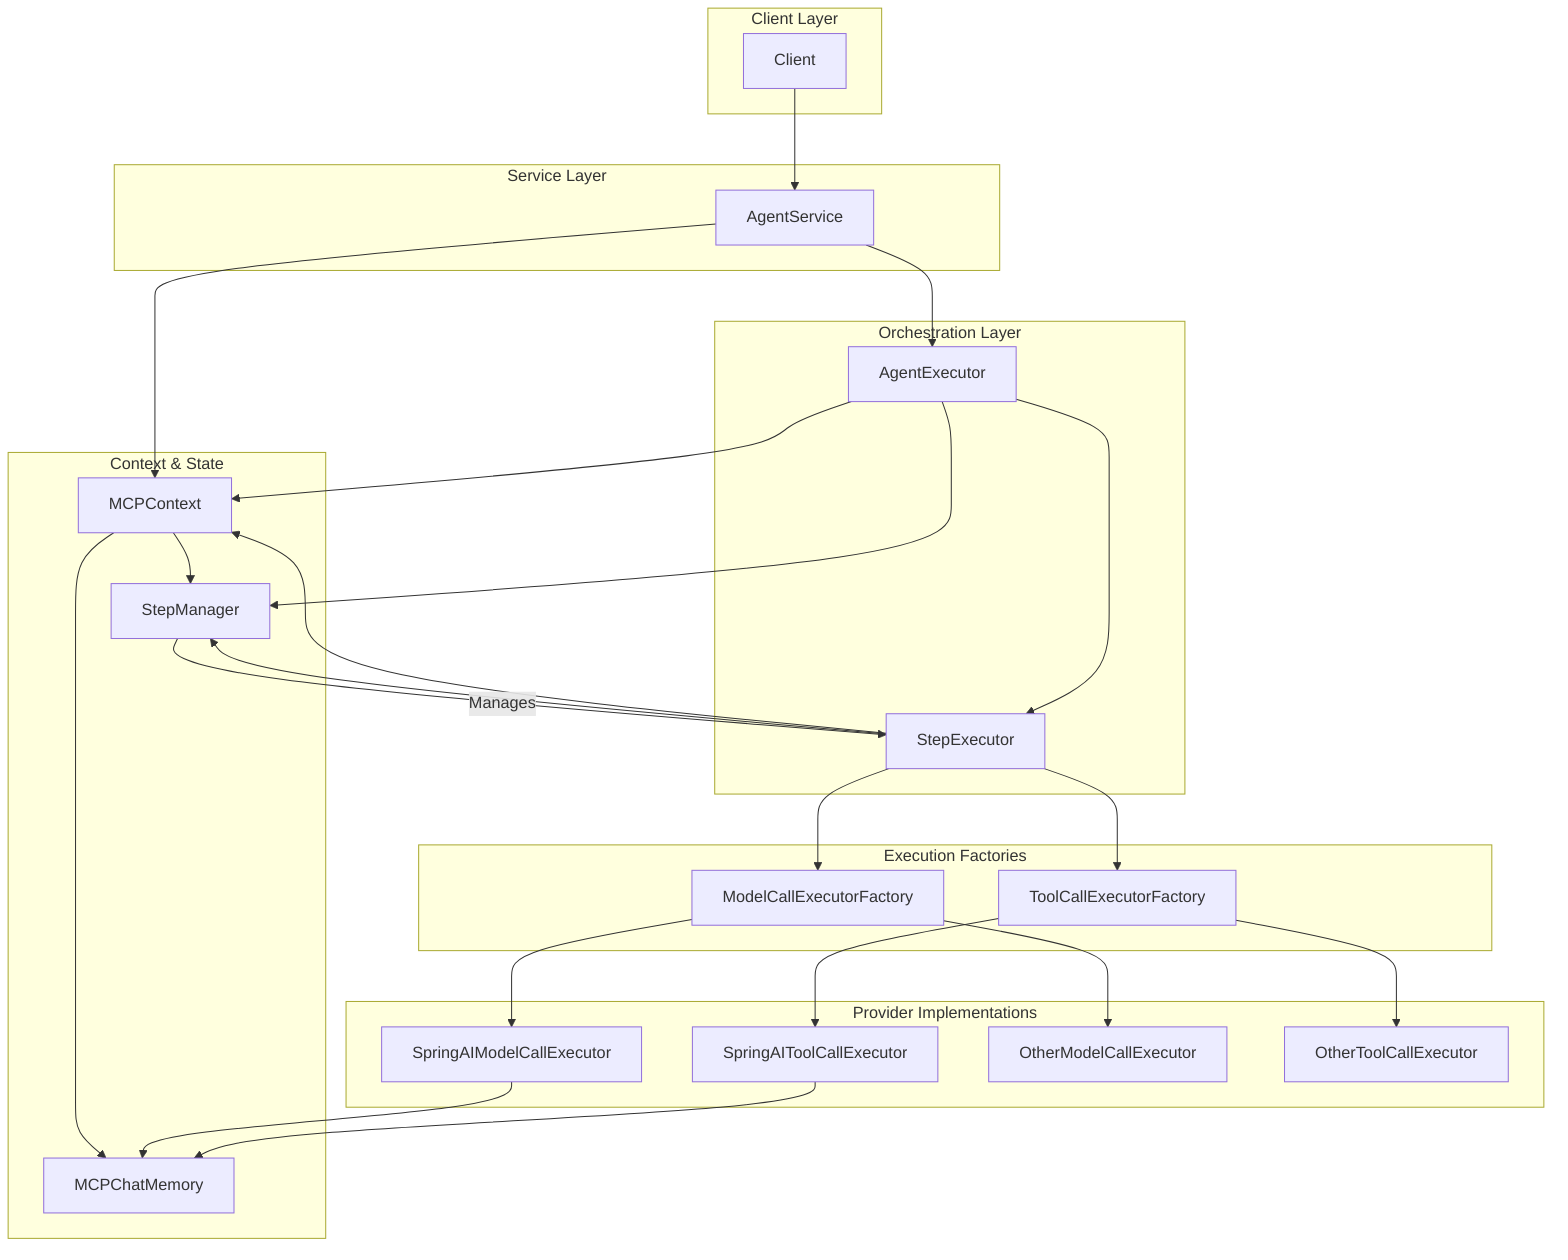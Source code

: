 flowchart TD
    subgraph Client Layer
        Client[Client]
    end

    subgraph Service Layer
        AgentService[AgentService]
    end

    subgraph Orchestration Layer
        AgentExecutor[AgentExecutor]
        StepExecutor[StepExecutor]
    end

subgraph Context & State
MCPContext[MCPContext]
StepManager[StepManager]
MCPChatMemory[MCPChatMemory]
end

subgraph Execution Factories
ModelCallExecutorFactory[ModelCallExecutorFactory]
ToolCallExecutorFactory[ToolCallExecutorFactory]
end

subgraph Provider Implementations
SpringAIModelCallExecutor[SpringAIModelCallExecutor]
SpringAIToolCallExecutor[SpringAIToolCallExecutor]
OtherModelCallExecutor[OtherModelCallExecutor]
OtherToolCallExecutor[OtherToolCallExecutor]
end

Client --> AgentService
AgentService --> MCPContext
AgentService --> AgentExecutor

AgentExecutor --> StepExecutor
AgentExecutor --> StepManager
AgentExecutor --> MCPContext

StepExecutor --> ModelCallExecutorFactory
StepExecutor --> ToolCallExecutorFactory
StepExecutor --> StepManager
StepExecutor --> MCPContext


ModelCallExecutorFactory --> OtherModelCallExecutor
ToolCallExecutorFactory --> OtherToolCallExecutor

ToolCallExecutorFactory --> SpringAIToolCallExecutor
ModelCallExecutorFactory --> SpringAIModelCallExecutor


MCPContext --> StepManager
MCPContext --> MCPChatMemory

SpringAIModelCallExecutor --> MCPChatMemory
SpringAIToolCallExecutor --> MCPChatMemory

StepManager -->|Manages| StepExecutor